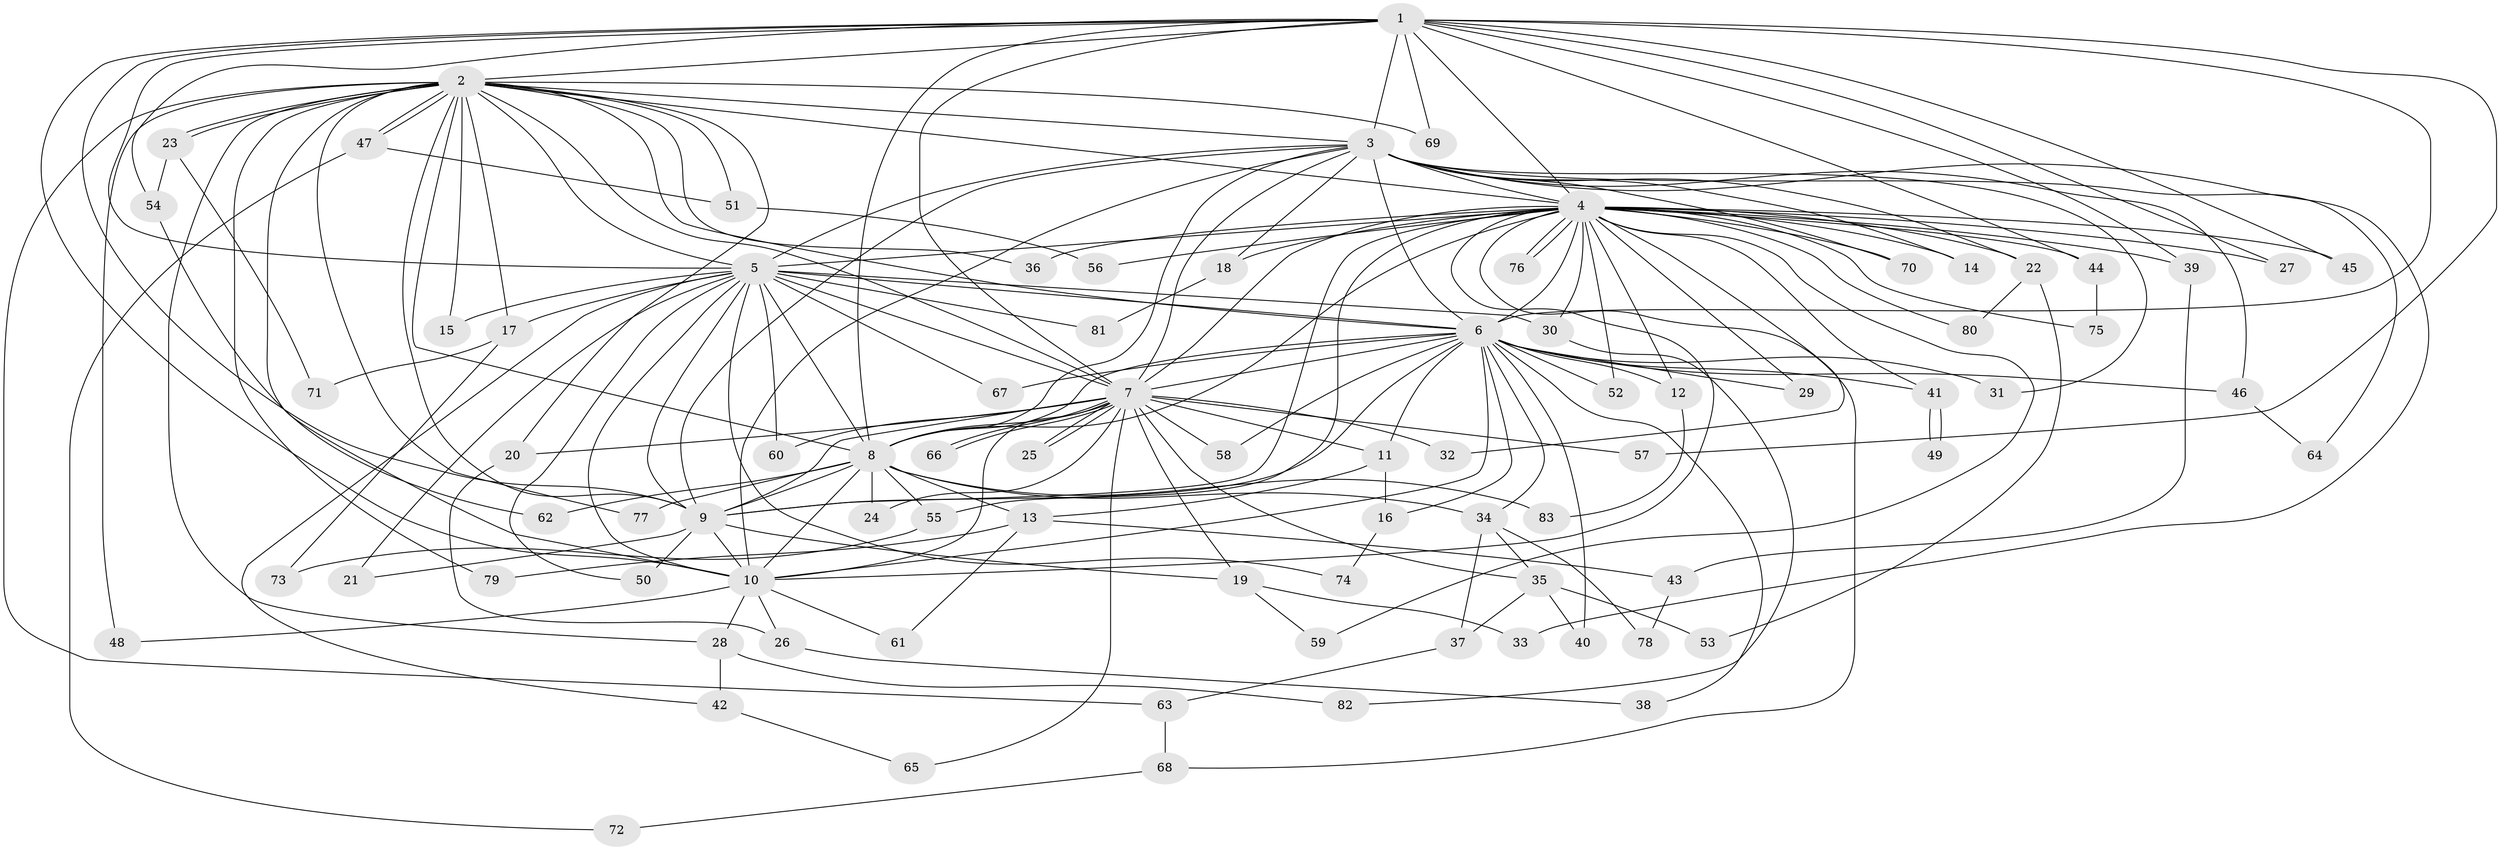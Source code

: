 // Generated by graph-tools (version 1.1) at 2025/14/03/09/25 04:14:17]
// undirected, 83 vertices, 191 edges
graph export_dot {
graph [start="1"]
  node [color=gray90,style=filled];
  1;
  2;
  3;
  4;
  5;
  6;
  7;
  8;
  9;
  10;
  11;
  12;
  13;
  14;
  15;
  16;
  17;
  18;
  19;
  20;
  21;
  22;
  23;
  24;
  25;
  26;
  27;
  28;
  29;
  30;
  31;
  32;
  33;
  34;
  35;
  36;
  37;
  38;
  39;
  40;
  41;
  42;
  43;
  44;
  45;
  46;
  47;
  48;
  49;
  50;
  51;
  52;
  53;
  54;
  55;
  56;
  57;
  58;
  59;
  60;
  61;
  62;
  63;
  64;
  65;
  66;
  67;
  68;
  69;
  70;
  71;
  72;
  73;
  74;
  75;
  76;
  77;
  78;
  79;
  80;
  81;
  82;
  83;
  1 -- 2;
  1 -- 3;
  1 -- 4;
  1 -- 5;
  1 -- 6;
  1 -- 7;
  1 -- 8;
  1 -- 9;
  1 -- 10;
  1 -- 27;
  1 -- 39;
  1 -- 44;
  1 -- 45;
  1 -- 54;
  1 -- 57;
  1 -- 69;
  2 -- 3;
  2 -- 4;
  2 -- 5;
  2 -- 6;
  2 -- 7;
  2 -- 8;
  2 -- 9;
  2 -- 10;
  2 -- 15;
  2 -- 17;
  2 -- 20;
  2 -- 23;
  2 -- 23;
  2 -- 28;
  2 -- 36;
  2 -- 47;
  2 -- 47;
  2 -- 48;
  2 -- 51;
  2 -- 63;
  2 -- 69;
  2 -- 77;
  2 -- 79;
  3 -- 4;
  3 -- 5;
  3 -- 6;
  3 -- 7;
  3 -- 8;
  3 -- 9;
  3 -- 10;
  3 -- 14;
  3 -- 18;
  3 -- 22;
  3 -- 31;
  3 -- 33;
  3 -- 46;
  3 -- 64;
  3 -- 70;
  4 -- 5;
  4 -- 6;
  4 -- 7;
  4 -- 8;
  4 -- 9;
  4 -- 10;
  4 -- 12;
  4 -- 14;
  4 -- 18;
  4 -- 22;
  4 -- 27;
  4 -- 29;
  4 -- 30;
  4 -- 32;
  4 -- 36;
  4 -- 39;
  4 -- 41;
  4 -- 44;
  4 -- 45;
  4 -- 52;
  4 -- 55;
  4 -- 56;
  4 -- 59;
  4 -- 68;
  4 -- 70;
  4 -- 75;
  4 -- 76;
  4 -- 76;
  4 -- 80;
  5 -- 6;
  5 -- 7;
  5 -- 8;
  5 -- 9;
  5 -- 10;
  5 -- 15;
  5 -- 17;
  5 -- 21;
  5 -- 30;
  5 -- 42;
  5 -- 50;
  5 -- 60;
  5 -- 67;
  5 -- 74;
  5 -- 81;
  6 -- 7;
  6 -- 8;
  6 -- 9;
  6 -- 10;
  6 -- 11;
  6 -- 12;
  6 -- 16;
  6 -- 29;
  6 -- 31;
  6 -- 34;
  6 -- 38;
  6 -- 40;
  6 -- 41;
  6 -- 46;
  6 -- 52;
  6 -- 58;
  6 -- 67;
  7 -- 8;
  7 -- 9;
  7 -- 10;
  7 -- 11;
  7 -- 19;
  7 -- 20;
  7 -- 24;
  7 -- 25;
  7 -- 25;
  7 -- 32;
  7 -- 35;
  7 -- 57;
  7 -- 58;
  7 -- 60;
  7 -- 65;
  7 -- 66;
  7 -- 66;
  8 -- 9;
  8 -- 10;
  8 -- 13;
  8 -- 24;
  8 -- 34;
  8 -- 55;
  8 -- 62;
  8 -- 77;
  8 -- 83;
  9 -- 10;
  9 -- 19;
  9 -- 21;
  9 -- 50;
  10 -- 26;
  10 -- 28;
  10 -- 48;
  10 -- 61;
  11 -- 13;
  11 -- 16;
  12 -- 83;
  13 -- 43;
  13 -- 61;
  13 -- 79;
  16 -- 74;
  17 -- 71;
  17 -- 73;
  18 -- 81;
  19 -- 33;
  19 -- 59;
  20 -- 26;
  22 -- 53;
  22 -- 80;
  23 -- 54;
  23 -- 71;
  26 -- 38;
  28 -- 42;
  28 -- 82;
  30 -- 82;
  34 -- 35;
  34 -- 37;
  34 -- 78;
  35 -- 37;
  35 -- 40;
  35 -- 53;
  37 -- 63;
  39 -- 43;
  41 -- 49;
  41 -- 49;
  42 -- 65;
  43 -- 78;
  44 -- 75;
  46 -- 64;
  47 -- 51;
  47 -- 72;
  51 -- 56;
  54 -- 62;
  55 -- 73;
  63 -- 68;
  68 -- 72;
}
